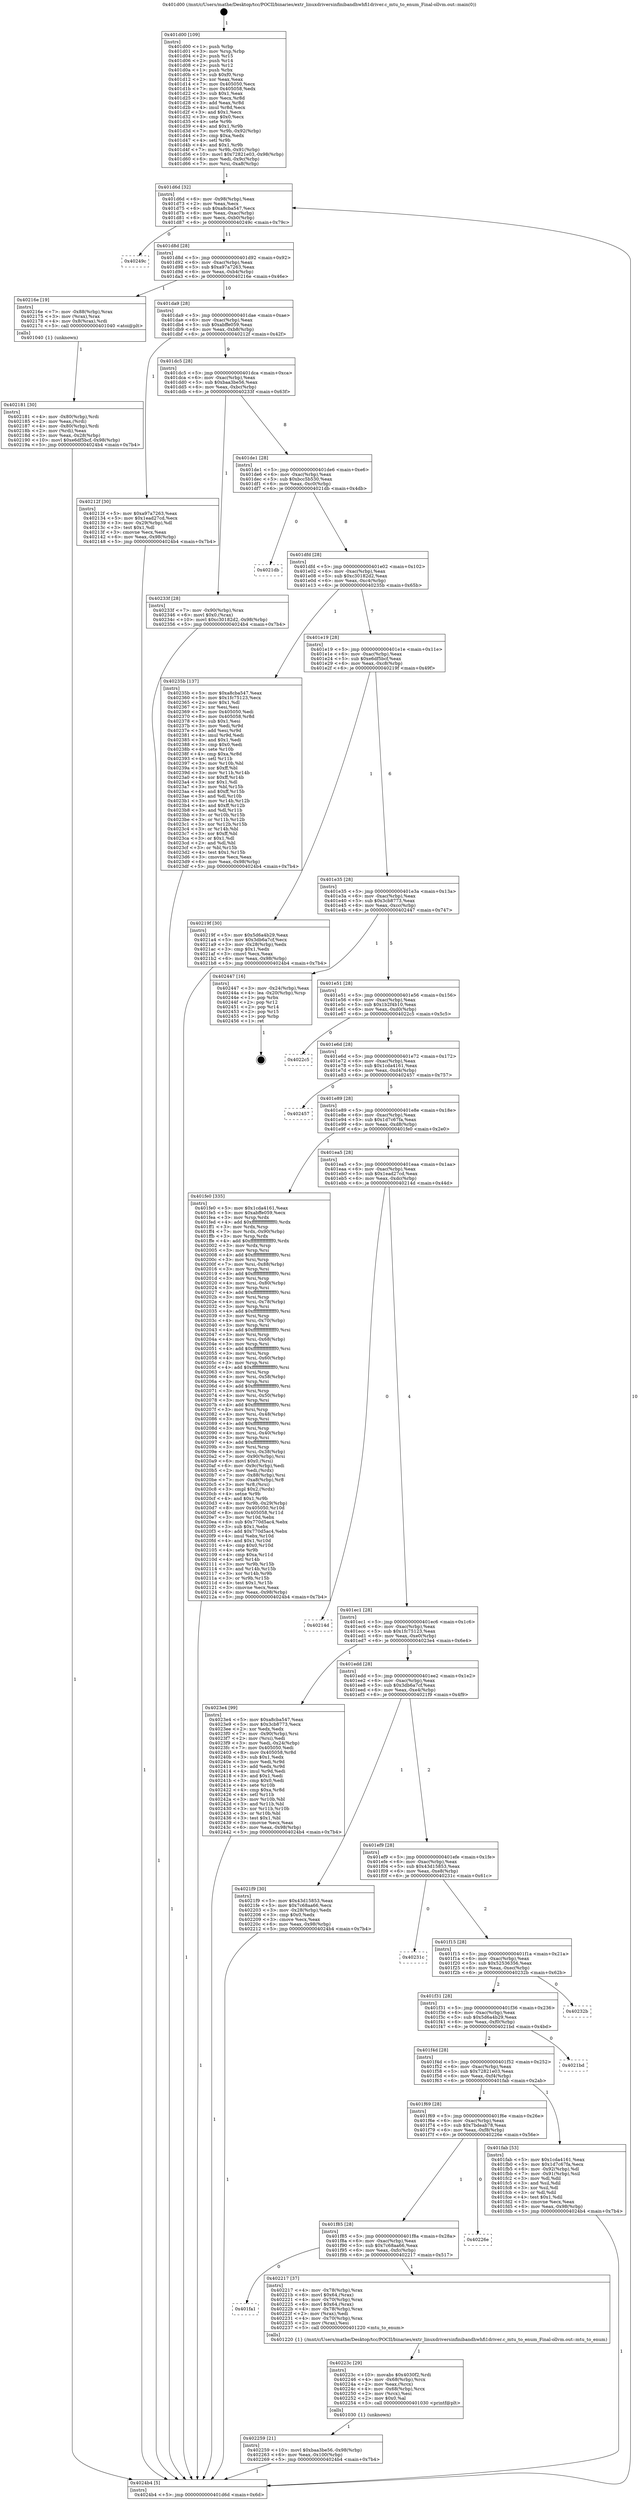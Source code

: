 digraph "0x401d00" {
  label = "0x401d00 (/mnt/c/Users/mathe/Desktop/tcc/POCII/binaries/extr_linuxdriversinfinibandhwhfi1driver.c_mtu_to_enum_Final-ollvm.out::main(0))"
  labelloc = "t"
  node[shape=record]

  Entry [label="",width=0.3,height=0.3,shape=circle,fillcolor=black,style=filled]
  "0x401d6d" [label="{
     0x401d6d [32]\l
     | [instrs]\l
     &nbsp;&nbsp;0x401d6d \<+6\>: mov -0x98(%rbp),%eax\l
     &nbsp;&nbsp;0x401d73 \<+2\>: mov %eax,%ecx\l
     &nbsp;&nbsp;0x401d75 \<+6\>: sub $0xa8cba547,%ecx\l
     &nbsp;&nbsp;0x401d7b \<+6\>: mov %eax,-0xac(%rbp)\l
     &nbsp;&nbsp;0x401d81 \<+6\>: mov %ecx,-0xb0(%rbp)\l
     &nbsp;&nbsp;0x401d87 \<+6\>: je 000000000040249c \<main+0x79c\>\l
  }"]
  "0x40249c" [label="{
     0x40249c\l
  }", style=dashed]
  "0x401d8d" [label="{
     0x401d8d [28]\l
     | [instrs]\l
     &nbsp;&nbsp;0x401d8d \<+5\>: jmp 0000000000401d92 \<main+0x92\>\l
     &nbsp;&nbsp;0x401d92 \<+6\>: mov -0xac(%rbp),%eax\l
     &nbsp;&nbsp;0x401d98 \<+5\>: sub $0xa97a7263,%eax\l
     &nbsp;&nbsp;0x401d9d \<+6\>: mov %eax,-0xb4(%rbp)\l
     &nbsp;&nbsp;0x401da3 \<+6\>: je 000000000040216e \<main+0x46e\>\l
  }"]
  Exit [label="",width=0.3,height=0.3,shape=circle,fillcolor=black,style=filled,peripheries=2]
  "0x40216e" [label="{
     0x40216e [19]\l
     | [instrs]\l
     &nbsp;&nbsp;0x40216e \<+7\>: mov -0x88(%rbp),%rax\l
     &nbsp;&nbsp;0x402175 \<+3\>: mov (%rax),%rax\l
     &nbsp;&nbsp;0x402178 \<+4\>: mov 0x8(%rax),%rdi\l
     &nbsp;&nbsp;0x40217c \<+5\>: call 0000000000401040 \<atoi@plt\>\l
     | [calls]\l
     &nbsp;&nbsp;0x401040 \{1\} (unknown)\l
  }"]
  "0x401da9" [label="{
     0x401da9 [28]\l
     | [instrs]\l
     &nbsp;&nbsp;0x401da9 \<+5\>: jmp 0000000000401dae \<main+0xae\>\l
     &nbsp;&nbsp;0x401dae \<+6\>: mov -0xac(%rbp),%eax\l
     &nbsp;&nbsp;0x401db4 \<+5\>: sub $0xabffe059,%eax\l
     &nbsp;&nbsp;0x401db9 \<+6\>: mov %eax,-0xb8(%rbp)\l
     &nbsp;&nbsp;0x401dbf \<+6\>: je 000000000040212f \<main+0x42f\>\l
  }"]
  "0x402259" [label="{
     0x402259 [21]\l
     | [instrs]\l
     &nbsp;&nbsp;0x402259 \<+10\>: movl $0xbaa3be56,-0x98(%rbp)\l
     &nbsp;&nbsp;0x402263 \<+6\>: mov %eax,-0x100(%rbp)\l
     &nbsp;&nbsp;0x402269 \<+5\>: jmp 00000000004024b4 \<main+0x7b4\>\l
  }"]
  "0x40212f" [label="{
     0x40212f [30]\l
     | [instrs]\l
     &nbsp;&nbsp;0x40212f \<+5\>: mov $0xa97a7263,%eax\l
     &nbsp;&nbsp;0x402134 \<+5\>: mov $0x1ead27cd,%ecx\l
     &nbsp;&nbsp;0x402139 \<+3\>: mov -0x29(%rbp),%dl\l
     &nbsp;&nbsp;0x40213c \<+3\>: test $0x1,%dl\l
     &nbsp;&nbsp;0x40213f \<+3\>: cmovne %ecx,%eax\l
     &nbsp;&nbsp;0x402142 \<+6\>: mov %eax,-0x98(%rbp)\l
     &nbsp;&nbsp;0x402148 \<+5\>: jmp 00000000004024b4 \<main+0x7b4\>\l
  }"]
  "0x401dc5" [label="{
     0x401dc5 [28]\l
     | [instrs]\l
     &nbsp;&nbsp;0x401dc5 \<+5\>: jmp 0000000000401dca \<main+0xca\>\l
     &nbsp;&nbsp;0x401dca \<+6\>: mov -0xac(%rbp),%eax\l
     &nbsp;&nbsp;0x401dd0 \<+5\>: sub $0xbaa3be56,%eax\l
     &nbsp;&nbsp;0x401dd5 \<+6\>: mov %eax,-0xbc(%rbp)\l
     &nbsp;&nbsp;0x401ddb \<+6\>: je 000000000040233f \<main+0x63f\>\l
  }"]
  "0x40223c" [label="{
     0x40223c [29]\l
     | [instrs]\l
     &nbsp;&nbsp;0x40223c \<+10\>: movabs $0x4030f2,%rdi\l
     &nbsp;&nbsp;0x402246 \<+4\>: mov -0x68(%rbp),%rcx\l
     &nbsp;&nbsp;0x40224a \<+2\>: mov %eax,(%rcx)\l
     &nbsp;&nbsp;0x40224c \<+4\>: mov -0x68(%rbp),%rcx\l
     &nbsp;&nbsp;0x402250 \<+2\>: mov (%rcx),%esi\l
     &nbsp;&nbsp;0x402252 \<+2\>: mov $0x0,%al\l
     &nbsp;&nbsp;0x402254 \<+5\>: call 0000000000401030 \<printf@plt\>\l
     | [calls]\l
     &nbsp;&nbsp;0x401030 \{1\} (unknown)\l
  }"]
  "0x40233f" [label="{
     0x40233f [28]\l
     | [instrs]\l
     &nbsp;&nbsp;0x40233f \<+7\>: mov -0x90(%rbp),%rax\l
     &nbsp;&nbsp;0x402346 \<+6\>: movl $0x0,(%rax)\l
     &nbsp;&nbsp;0x40234c \<+10\>: movl $0xc30182d2,-0x98(%rbp)\l
     &nbsp;&nbsp;0x402356 \<+5\>: jmp 00000000004024b4 \<main+0x7b4\>\l
  }"]
  "0x401de1" [label="{
     0x401de1 [28]\l
     | [instrs]\l
     &nbsp;&nbsp;0x401de1 \<+5\>: jmp 0000000000401de6 \<main+0xe6\>\l
     &nbsp;&nbsp;0x401de6 \<+6\>: mov -0xac(%rbp),%eax\l
     &nbsp;&nbsp;0x401dec \<+5\>: sub $0xbcc5b530,%eax\l
     &nbsp;&nbsp;0x401df1 \<+6\>: mov %eax,-0xc0(%rbp)\l
     &nbsp;&nbsp;0x401df7 \<+6\>: je 00000000004021db \<main+0x4db\>\l
  }"]
  "0x401fa1" [label="{
     0x401fa1\l
  }", style=dashed]
  "0x4021db" [label="{
     0x4021db\l
  }", style=dashed]
  "0x401dfd" [label="{
     0x401dfd [28]\l
     | [instrs]\l
     &nbsp;&nbsp;0x401dfd \<+5\>: jmp 0000000000401e02 \<main+0x102\>\l
     &nbsp;&nbsp;0x401e02 \<+6\>: mov -0xac(%rbp),%eax\l
     &nbsp;&nbsp;0x401e08 \<+5\>: sub $0xc30182d2,%eax\l
     &nbsp;&nbsp;0x401e0d \<+6\>: mov %eax,-0xc4(%rbp)\l
     &nbsp;&nbsp;0x401e13 \<+6\>: je 000000000040235b \<main+0x65b\>\l
  }"]
  "0x402217" [label="{
     0x402217 [37]\l
     | [instrs]\l
     &nbsp;&nbsp;0x402217 \<+4\>: mov -0x78(%rbp),%rax\l
     &nbsp;&nbsp;0x40221b \<+6\>: movl $0x64,(%rax)\l
     &nbsp;&nbsp;0x402221 \<+4\>: mov -0x70(%rbp),%rax\l
     &nbsp;&nbsp;0x402225 \<+6\>: movl $0x64,(%rax)\l
     &nbsp;&nbsp;0x40222b \<+4\>: mov -0x78(%rbp),%rax\l
     &nbsp;&nbsp;0x40222f \<+2\>: mov (%rax),%edi\l
     &nbsp;&nbsp;0x402231 \<+4\>: mov -0x70(%rbp),%rax\l
     &nbsp;&nbsp;0x402235 \<+2\>: mov (%rax),%esi\l
     &nbsp;&nbsp;0x402237 \<+5\>: call 0000000000401220 \<mtu_to_enum\>\l
     | [calls]\l
     &nbsp;&nbsp;0x401220 \{1\} (/mnt/c/Users/mathe/Desktop/tcc/POCII/binaries/extr_linuxdriversinfinibandhwhfi1driver.c_mtu_to_enum_Final-ollvm.out::mtu_to_enum)\l
  }"]
  "0x40235b" [label="{
     0x40235b [137]\l
     | [instrs]\l
     &nbsp;&nbsp;0x40235b \<+5\>: mov $0xa8cba547,%eax\l
     &nbsp;&nbsp;0x402360 \<+5\>: mov $0x1fc75123,%ecx\l
     &nbsp;&nbsp;0x402365 \<+2\>: mov $0x1,%dl\l
     &nbsp;&nbsp;0x402367 \<+2\>: xor %esi,%esi\l
     &nbsp;&nbsp;0x402369 \<+7\>: mov 0x405050,%edi\l
     &nbsp;&nbsp;0x402370 \<+8\>: mov 0x405058,%r8d\l
     &nbsp;&nbsp;0x402378 \<+3\>: sub $0x1,%esi\l
     &nbsp;&nbsp;0x40237b \<+3\>: mov %edi,%r9d\l
     &nbsp;&nbsp;0x40237e \<+3\>: add %esi,%r9d\l
     &nbsp;&nbsp;0x402381 \<+4\>: imul %r9d,%edi\l
     &nbsp;&nbsp;0x402385 \<+3\>: and $0x1,%edi\l
     &nbsp;&nbsp;0x402388 \<+3\>: cmp $0x0,%edi\l
     &nbsp;&nbsp;0x40238b \<+4\>: sete %r10b\l
     &nbsp;&nbsp;0x40238f \<+4\>: cmp $0xa,%r8d\l
     &nbsp;&nbsp;0x402393 \<+4\>: setl %r11b\l
     &nbsp;&nbsp;0x402397 \<+3\>: mov %r10b,%bl\l
     &nbsp;&nbsp;0x40239a \<+3\>: xor $0xff,%bl\l
     &nbsp;&nbsp;0x40239d \<+3\>: mov %r11b,%r14b\l
     &nbsp;&nbsp;0x4023a0 \<+4\>: xor $0xff,%r14b\l
     &nbsp;&nbsp;0x4023a4 \<+3\>: xor $0x1,%dl\l
     &nbsp;&nbsp;0x4023a7 \<+3\>: mov %bl,%r15b\l
     &nbsp;&nbsp;0x4023aa \<+4\>: and $0xff,%r15b\l
     &nbsp;&nbsp;0x4023ae \<+3\>: and %dl,%r10b\l
     &nbsp;&nbsp;0x4023b1 \<+3\>: mov %r14b,%r12b\l
     &nbsp;&nbsp;0x4023b4 \<+4\>: and $0xff,%r12b\l
     &nbsp;&nbsp;0x4023b8 \<+3\>: and %dl,%r11b\l
     &nbsp;&nbsp;0x4023bb \<+3\>: or %r10b,%r15b\l
     &nbsp;&nbsp;0x4023be \<+3\>: or %r11b,%r12b\l
     &nbsp;&nbsp;0x4023c1 \<+3\>: xor %r12b,%r15b\l
     &nbsp;&nbsp;0x4023c4 \<+3\>: or %r14b,%bl\l
     &nbsp;&nbsp;0x4023c7 \<+3\>: xor $0xff,%bl\l
     &nbsp;&nbsp;0x4023ca \<+3\>: or $0x1,%dl\l
     &nbsp;&nbsp;0x4023cd \<+2\>: and %dl,%bl\l
     &nbsp;&nbsp;0x4023cf \<+3\>: or %bl,%r15b\l
     &nbsp;&nbsp;0x4023d2 \<+4\>: test $0x1,%r15b\l
     &nbsp;&nbsp;0x4023d6 \<+3\>: cmovne %ecx,%eax\l
     &nbsp;&nbsp;0x4023d9 \<+6\>: mov %eax,-0x98(%rbp)\l
     &nbsp;&nbsp;0x4023df \<+5\>: jmp 00000000004024b4 \<main+0x7b4\>\l
  }"]
  "0x401e19" [label="{
     0x401e19 [28]\l
     | [instrs]\l
     &nbsp;&nbsp;0x401e19 \<+5\>: jmp 0000000000401e1e \<main+0x11e\>\l
     &nbsp;&nbsp;0x401e1e \<+6\>: mov -0xac(%rbp),%eax\l
     &nbsp;&nbsp;0x401e24 \<+5\>: sub $0xe6df5bcf,%eax\l
     &nbsp;&nbsp;0x401e29 \<+6\>: mov %eax,-0xc8(%rbp)\l
     &nbsp;&nbsp;0x401e2f \<+6\>: je 000000000040219f \<main+0x49f\>\l
  }"]
  "0x401f85" [label="{
     0x401f85 [28]\l
     | [instrs]\l
     &nbsp;&nbsp;0x401f85 \<+5\>: jmp 0000000000401f8a \<main+0x28a\>\l
     &nbsp;&nbsp;0x401f8a \<+6\>: mov -0xac(%rbp),%eax\l
     &nbsp;&nbsp;0x401f90 \<+5\>: sub $0x7c68aa66,%eax\l
     &nbsp;&nbsp;0x401f95 \<+6\>: mov %eax,-0xfc(%rbp)\l
     &nbsp;&nbsp;0x401f9b \<+6\>: je 0000000000402217 \<main+0x517\>\l
  }"]
  "0x40219f" [label="{
     0x40219f [30]\l
     | [instrs]\l
     &nbsp;&nbsp;0x40219f \<+5\>: mov $0x5d6a4b29,%eax\l
     &nbsp;&nbsp;0x4021a4 \<+5\>: mov $0x3db6a7cf,%ecx\l
     &nbsp;&nbsp;0x4021a9 \<+3\>: mov -0x28(%rbp),%edx\l
     &nbsp;&nbsp;0x4021ac \<+3\>: cmp $0x1,%edx\l
     &nbsp;&nbsp;0x4021af \<+3\>: cmovl %ecx,%eax\l
     &nbsp;&nbsp;0x4021b2 \<+6\>: mov %eax,-0x98(%rbp)\l
     &nbsp;&nbsp;0x4021b8 \<+5\>: jmp 00000000004024b4 \<main+0x7b4\>\l
  }"]
  "0x401e35" [label="{
     0x401e35 [28]\l
     | [instrs]\l
     &nbsp;&nbsp;0x401e35 \<+5\>: jmp 0000000000401e3a \<main+0x13a\>\l
     &nbsp;&nbsp;0x401e3a \<+6\>: mov -0xac(%rbp),%eax\l
     &nbsp;&nbsp;0x401e40 \<+5\>: sub $0x3cb8773,%eax\l
     &nbsp;&nbsp;0x401e45 \<+6\>: mov %eax,-0xcc(%rbp)\l
     &nbsp;&nbsp;0x401e4b \<+6\>: je 0000000000402447 \<main+0x747\>\l
  }"]
  "0x40226e" [label="{
     0x40226e\l
  }", style=dashed]
  "0x402447" [label="{
     0x402447 [16]\l
     | [instrs]\l
     &nbsp;&nbsp;0x402447 \<+3\>: mov -0x24(%rbp),%eax\l
     &nbsp;&nbsp;0x40244a \<+4\>: lea -0x20(%rbp),%rsp\l
     &nbsp;&nbsp;0x40244e \<+1\>: pop %rbx\l
     &nbsp;&nbsp;0x40244f \<+2\>: pop %r12\l
     &nbsp;&nbsp;0x402451 \<+2\>: pop %r14\l
     &nbsp;&nbsp;0x402453 \<+2\>: pop %r15\l
     &nbsp;&nbsp;0x402455 \<+1\>: pop %rbp\l
     &nbsp;&nbsp;0x402456 \<+1\>: ret\l
  }"]
  "0x401e51" [label="{
     0x401e51 [28]\l
     | [instrs]\l
     &nbsp;&nbsp;0x401e51 \<+5\>: jmp 0000000000401e56 \<main+0x156\>\l
     &nbsp;&nbsp;0x401e56 \<+6\>: mov -0xac(%rbp),%eax\l
     &nbsp;&nbsp;0x401e5c \<+5\>: sub $0x1b2f4b10,%eax\l
     &nbsp;&nbsp;0x401e61 \<+6\>: mov %eax,-0xd0(%rbp)\l
     &nbsp;&nbsp;0x401e67 \<+6\>: je 00000000004022c5 \<main+0x5c5\>\l
  }"]
  "0x402181" [label="{
     0x402181 [30]\l
     | [instrs]\l
     &nbsp;&nbsp;0x402181 \<+4\>: mov -0x80(%rbp),%rdi\l
     &nbsp;&nbsp;0x402185 \<+2\>: mov %eax,(%rdi)\l
     &nbsp;&nbsp;0x402187 \<+4\>: mov -0x80(%rbp),%rdi\l
     &nbsp;&nbsp;0x40218b \<+2\>: mov (%rdi),%eax\l
     &nbsp;&nbsp;0x40218d \<+3\>: mov %eax,-0x28(%rbp)\l
     &nbsp;&nbsp;0x402190 \<+10\>: movl $0xe6df5bcf,-0x98(%rbp)\l
     &nbsp;&nbsp;0x40219a \<+5\>: jmp 00000000004024b4 \<main+0x7b4\>\l
  }"]
  "0x4022c5" [label="{
     0x4022c5\l
  }", style=dashed]
  "0x401e6d" [label="{
     0x401e6d [28]\l
     | [instrs]\l
     &nbsp;&nbsp;0x401e6d \<+5\>: jmp 0000000000401e72 \<main+0x172\>\l
     &nbsp;&nbsp;0x401e72 \<+6\>: mov -0xac(%rbp),%eax\l
     &nbsp;&nbsp;0x401e78 \<+5\>: sub $0x1cda4161,%eax\l
     &nbsp;&nbsp;0x401e7d \<+6\>: mov %eax,-0xd4(%rbp)\l
     &nbsp;&nbsp;0x401e83 \<+6\>: je 0000000000402457 \<main+0x757\>\l
  }"]
  "0x401d00" [label="{
     0x401d00 [109]\l
     | [instrs]\l
     &nbsp;&nbsp;0x401d00 \<+1\>: push %rbp\l
     &nbsp;&nbsp;0x401d01 \<+3\>: mov %rsp,%rbp\l
     &nbsp;&nbsp;0x401d04 \<+2\>: push %r15\l
     &nbsp;&nbsp;0x401d06 \<+2\>: push %r14\l
     &nbsp;&nbsp;0x401d08 \<+2\>: push %r12\l
     &nbsp;&nbsp;0x401d0a \<+1\>: push %rbx\l
     &nbsp;&nbsp;0x401d0b \<+7\>: sub $0xf0,%rsp\l
     &nbsp;&nbsp;0x401d12 \<+2\>: xor %eax,%eax\l
     &nbsp;&nbsp;0x401d14 \<+7\>: mov 0x405050,%ecx\l
     &nbsp;&nbsp;0x401d1b \<+7\>: mov 0x405058,%edx\l
     &nbsp;&nbsp;0x401d22 \<+3\>: sub $0x1,%eax\l
     &nbsp;&nbsp;0x401d25 \<+3\>: mov %ecx,%r8d\l
     &nbsp;&nbsp;0x401d28 \<+3\>: add %eax,%r8d\l
     &nbsp;&nbsp;0x401d2b \<+4\>: imul %r8d,%ecx\l
     &nbsp;&nbsp;0x401d2f \<+3\>: and $0x1,%ecx\l
     &nbsp;&nbsp;0x401d32 \<+3\>: cmp $0x0,%ecx\l
     &nbsp;&nbsp;0x401d35 \<+4\>: sete %r9b\l
     &nbsp;&nbsp;0x401d39 \<+4\>: and $0x1,%r9b\l
     &nbsp;&nbsp;0x401d3d \<+7\>: mov %r9b,-0x92(%rbp)\l
     &nbsp;&nbsp;0x401d44 \<+3\>: cmp $0xa,%edx\l
     &nbsp;&nbsp;0x401d47 \<+4\>: setl %r9b\l
     &nbsp;&nbsp;0x401d4b \<+4\>: and $0x1,%r9b\l
     &nbsp;&nbsp;0x401d4f \<+7\>: mov %r9b,-0x91(%rbp)\l
     &nbsp;&nbsp;0x401d56 \<+10\>: movl $0x72821e03,-0x98(%rbp)\l
     &nbsp;&nbsp;0x401d60 \<+6\>: mov %edi,-0x9c(%rbp)\l
     &nbsp;&nbsp;0x401d66 \<+7\>: mov %rsi,-0xa8(%rbp)\l
  }"]
  "0x402457" [label="{
     0x402457\l
  }", style=dashed]
  "0x401e89" [label="{
     0x401e89 [28]\l
     | [instrs]\l
     &nbsp;&nbsp;0x401e89 \<+5\>: jmp 0000000000401e8e \<main+0x18e\>\l
     &nbsp;&nbsp;0x401e8e \<+6\>: mov -0xac(%rbp),%eax\l
     &nbsp;&nbsp;0x401e94 \<+5\>: sub $0x1d7c67fa,%eax\l
     &nbsp;&nbsp;0x401e99 \<+6\>: mov %eax,-0xd8(%rbp)\l
     &nbsp;&nbsp;0x401e9f \<+6\>: je 0000000000401fe0 \<main+0x2e0\>\l
  }"]
  "0x4024b4" [label="{
     0x4024b4 [5]\l
     | [instrs]\l
     &nbsp;&nbsp;0x4024b4 \<+5\>: jmp 0000000000401d6d \<main+0x6d\>\l
  }"]
  "0x401fe0" [label="{
     0x401fe0 [335]\l
     | [instrs]\l
     &nbsp;&nbsp;0x401fe0 \<+5\>: mov $0x1cda4161,%eax\l
     &nbsp;&nbsp;0x401fe5 \<+5\>: mov $0xabffe059,%ecx\l
     &nbsp;&nbsp;0x401fea \<+3\>: mov %rsp,%rdx\l
     &nbsp;&nbsp;0x401fed \<+4\>: add $0xfffffffffffffff0,%rdx\l
     &nbsp;&nbsp;0x401ff1 \<+3\>: mov %rdx,%rsp\l
     &nbsp;&nbsp;0x401ff4 \<+7\>: mov %rdx,-0x90(%rbp)\l
     &nbsp;&nbsp;0x401ffb \<+3\>: mov %rsp,%rdx\l
     &nbsp;&nbsp;0x401ffe \<+4\>: add $0xfffffffffffffff0,%rdx\l
     &nbsp;&nbsp;0x402002 \<+3\>: mov %rdx,%rsp\l
     &nbsp;&nbsp;0x402005 \<+3\>: mov %rsp,%rsi\l
     &nbsp;&nbsp;0x402008 \<+4\>: add $0xfffffffffffffff0,%rsi\l
     &nbsp;&nbsp;0x40200c \<+3\>: mov %rsi,%rsp\l
     &nbsp;&nbsp;0x40200f \<+7\>: mov %rsi,-0x88(%rbp)\l
     &nbsp;&nbsp;0x402016 \<+3\>: mov %rsp,%rsi\l
     &nbsp;&nbsp;0x402019 \<+4\>: add $0xfffffffffffffff0,%rsi\l
     &nbsp;&nbsp;0x40201d \<+3\>: mov %rsi,%rsp\l
     &nbsp;&nbsp;0x402020 \<+4\>: mov %rsi,-0x80(%rbp)\l
     &nbsp;&nbsp;0x402024 \<+3\>: mov %rsp,%rsi\l
     &nbsp;&nbsp;0x402027 \<+4\>: add $0xfffffffffffffff0,%rsi\l
     &nbsp;&nbsp;0x40202b \<+3\>: mov %rsi,%rsp\l
     &nbsp;&nbsp;0x40202e \<+4\>: mov %rsi,-0x78(%rbp)\l
     &nbsp;&nbsp;0x402032 \<+3\>: mov %rsp,%rsi\l
     &nbsp;&nbsp;0x402035 \<+4\>: add $0xfffffffffffffff0,%rsi\l
     &nbsp;&nbsp;0x402039 \<+3\>: mov %rsi,%rsp\l
     &nbsp;&nbsp;0x40203c \<+4\>: mov %rsi,-0x70(%rbp)\l
     &nbsp;&nbsp;0x402040 \<+3\>: mov %rsp,%rsi\l
     &nbsp;&nbsp;0x402043 \<+4\>: add $0xfffffffffffffff0,%rsi\l
     &nbsp;&nbsp;0x402047 \<+3\>: mov %rsi,%rsp\l
     &nbsp;&nbsp;0x40204a \<+4\>: mov %rsi,-0x68(%rbp)\l
     &nbsp;&nbsp;0x40204e \<+3\>: mov %rsp,%rsi\l
     &nbsp;&nbsp;0x402051 \<+4\>: add $0xfffffffffffffff0,%rsi\l
     &nbsp;&nbsp;0x402055 \<+3\>: mov %rsi,%rsp\l
     &nbsp;&nbsp;0x402058 \<+4\>: mov %rsi,-0x60(%rbp)\l
     &nbsp;&nbsp;0x40205c \<+3\>: mov %rsp,%rsi\l
     &nbsp;&nbsp;0x40205f \<+4\>: add $0xfffffffffffffff0,%rsi\l
     &nbsp;&nbsp;0x402063 \<+3\>: mov %rsi,%rsp\l
     &nbsp;&nbsp;0x402066 \<+4\>: mov %rsi,-0x58(%rbp)\l
     &nbsp;&nbsp;0x40206a \<+3\>: mov %rsp,%rsi\l
     &nbsp;&nbsp;0x40206d \<+4\>: add $0xfffffffffffffff0,%rsi\l
     &nbsp;&nbsp;0x402071 \<+3\>: mov %rsi,%rsp\l
     &nbsp;&nbsp;0x402074 \<+4\>: mov %rsi,-0x50(%rbp)\l
     &nbsp;&nbsp;0x402078 \<+3\>: mov %rsp,%rsi\l
     &nbsp;&nbsp;0x40207b \<+4\>: add $0xfffffffffffffff0,%rsi\l
     &nbsp;&nbsp;0x40207f \<+3\>: mov %rsi,%rsp\l
     &nbsp;&nbsp;0x402082 \<+4\>: mov %rsi,-0x48(%rbp)\l
     &nbsp;&nbsp;0x402086 \<+3\>: mov %rsp,%rsi\l
     &nbsp;&nbsp;0x402089 \<+4\>: add $0xfffffffffffffff0,%rsi\l
     &nbsp;&nbsp;0x40208d \<+3\>: mov %rsi,%rsp\l
     &nbsp;&nbsp;0x402090 \<+4\>: mov %rsi,-0x40(%rbp)\l
     &nbsp;&nbsp;0x402094 \<+3\>: mov %rsp,%rsi\l
     &nbsp;&nbsp;0x402097 \<+4\>: add $0xfffffffffffffff0,%rsi\l
     &nbsp;&nbsp;0x40209b \<+3\>: mov %rsi,%rsp\l
     &nbsp;&nbsp;0x40209e \<+4\>: mov %rsi,-0x38(%rbp)\l
     &nbsp;&nbsp;0x4020a2 \<+7\>: mov -0x90(%rbp),%rsi\l
     &nbsp;&nbsp;0x4020a9 \<+6\>: movl $0x0,(%rsi)\l
     &nbsp;&nbsp;0x4020af \<+6\>: mov -0x9c(%rbp),%edi\l
     &nbsp;&nbsp;0x4020b5 \<+2\>: mov %edi,(%rdx)\l
     &nbsp;&nbsp;0x4020b7 \<+7\>: mov -0x88(%rbp),%rsi\l
     &nbsp;&nbsp;0x4020be \<+7\>: mov -0xa8(%rbp),%r8\l
     &nbsp;&nbsp;0x4020c5 \<+3\>: mov %r8,(%rsi)\l
     &nbsp;&nbsp;0x4020c8 \<+3\>: cmpl $0x2,(%rdx)\l
     &nbsp;&nbsp;0x4020cb \<+4\>: setne %r9b\l
     &nbsp;&nbsp;0x4020cf \<+4\>: and $0x1,%r9b\l
     &nbsp;&nbsp;0x4020d3 \<+4\>: mov %r9b,-0x29(%rbp)\l
     &nbsp;&nbsp;0x4020d7 \<+8\>: mov 0x405050,%r10d\l
     &nbsp;&nbsp;0x4020df \<+8\>: mov 0x405058,%r11d\l
     &nbsp;&nbsp;0x4020e7 \<+3\>: mov %r10d,%ebx\l
     &nbsp;&nbsp;0x4020ea \<+6\>: sub $0x770d5ac4,%ebx\l
     &nbsp;&nbsp;0x4020f0 \<+3\>: sub $0x1,%ebx\l
     &nbsp;&nbsp;0x4020f3 \<+6\>: add $0x770d5ac4,%ebx\l
     &nbsp;&nbsp;0x4020f9 \<+4\>: imul %ebx,%r10d\l
     &nbsp;&nbsp;0x4020fd \<+4\>: and $0x1,%r10d\l
     &nbsp;&nbsp;0x402101 \<+4\>: cmp $0x0,%r10d\l
     &nbsp;&nbsp;0x402105 \<+4\>: sete %r9b\l
     &nbsp;&nbsp;0x402109 \<+4\>: cmp $0xa,%r11d\l
     &nbsp;&nbsp;0x40210d \<+4\>: setl %r14b\l
     &nbsp;&nbsp;0x402111 \<+3\>: mov %r9b,%r15b\l
     &nbsp;&nbsp;0x402114 \<+3\>: and %r14b,%r15b\l
     &nbsp;&nbsp;0x402117 \<+3\>: xor %r14b,%r9b\l
     &nbsp;&nbsp;0x40211a \<+3\>: or %r9b,%r15b\l
     &nbsp;&nbsp;0x40211d \<+4\>: test $0x1,%r15b\l
     &nbsp;&nbsp;0x402121 \<+3\>: cmovne %ecx,%eax\l
     &nbsp;&nbsp;0x402124 \<+6\>: mov %eax,-0x98(%rbp)\l
     &nbsp;&nbsp;0x40212a \<+5\>: jmp 00000000004024b4 \<main+0x7b4\>\l
  }"]
  "0x401ea5" [label="{
     0x401ea5 [28]\l
     | [instrs]\l
     &nbsp;&nbsp;0x401ea5 \<+5\>: jmp 0000000000401eaa \<main+0x1aa\>\l
     &nbsp;&nbsp;0x401eaa \<+6\>: mov -0xac(%rbp),%eax\l
     &nbsp;&nbsp;0x401eb0 \<+5\>: sub $0x1ead27cd,%eax\l
     &nbsp;&nbsp;0x401eb5 \<+6\>: mov %eax,-0xdc(%rbp)\l
     &nbsp;&nbsp;0x401ebb \<+6\>: je 000000000040214d \<main+0x44d\>\l
  }"]
  "0x401f69" [label="{
     0x401f69 [28]\l
     | [instrs]\l
     &nbsp;&nbsp;0x401f69 \<+5\>: jmp 0000000000401f6e \<main+0x26e\>\l
     &nbsp;&nbsp;0x401f6e \<+6\>: mov -0xac(%rbp),%eax\l
     &nbsp;&nbsp;0x401f74 \<+5\>: sub $0x7bdeab78,%eax\l
     &nbsp;&nbsp;0x401f79 \<+6\>: mov %eax,-0xf8(%rbp)\l
     &nbsp;&nbsp;0x401f7f \<+6\>: je 000000000040226e \<main+0x56e\>\l
  }"]
  "0x40214d" [label="{
     0x40214d\l
  }", style=dashed]
  "0x401ec1" [label="{
     0x401ec1 [28]\l
     | [instrs]\l
     &nbsp;&nbsp;0x401ec1 \<+5\>: jmp 0000000000401ec6 \<main+0x1c6\>\l
     &nbsp;&nbsp;0x401ec6 \<+6\>: mov -0xac(%rbp),%eax\l
     &nbsp;&nbsp;0x401ecc \<+5\>: sub $0x1fc75123,%eax\l
     &nbsp;&nbsp;0x401ed1 \<+6\>: mov %eax,-0xe0(%rbp)\l
     &nbsp;&nbsp;0x401ed7 \<+6\>: je 00000000004023e4 \<main+0x6e4\>\l
  }"]
  "0x401fab" [label="{
     0x401fab [53]\l
     | [instrs]\l
     &nbsp;&nbsp;0x401fab \<+5\>: mov $0x1cda4161,%eax\l
     &nbsp;&nbsp;0x401fb0 \<+5\>: mov $0x1d7c67fa,%ecx\l
     &nbsp;&nbsp;0x401fb5 \<+6\>: mov -0x92(%rbp),%dl\l
     &nbsp;&nbsp;0x401fbb \<+7\>: mov -0x91(%rbp),%sil\l
     &nbsp;&nbsp;0x401fc2 \<+3\>: mov %dl,%dil\l
     &nbsp;&nbsp;0x401fc5 \<+3\>: and %sil,%dil\l
     &nbsp;&nbsp;0x401fc8 \<+3\>: xor %sil,%dl\l
     &nbsp;&nbsp;0x401fcb \<+3\>: or %dl,%dil\l
     &nbsp;&nbsp;0x401fce \<+4\>: test $0x1,%dil\l
     &nbsp;&nbsp;0x401fd2 \<+3\>: cmovne %ecx,%eax\l
     &nbsp;&nbsp;0x401fd5 \<+6\>: mov %eax,-0x98(%rbp)\l
     &nbsp;&nbsp;0x401fdb \<+5\>: jmp 00000000004024b4 \<main+0x7b4\>\l
  }"]
  "0x4023e4" [label="{
     0x4023e4 [99]\l
     | [instrs]\l
     &nbsp;&nbsp;0x4023e4 \<+5\>: mov $0xa8cba547,%eax\l
     &nbsp;&nbsp;0x4023e9 \<+5\>: mov $0x3cb8773,%ecx\l
     &nbsp;&nbsp;0x4023ee \<+2\>: xor %edx,%edx\l
     &nbsp;&nbsp;0x4023f0 \<+7\>: mov -0x90(%rbp),%rsi\l
     &nbsp;&nbsp;0x4023f7 \<+2\>: mov (%rsi),%edi\l
     &nbsp;&nbsp;0x4023f9 \<+3\>: mov %edi,-0x24(%rbp)\l
     &nbsp;&nbsp;0x4023fc \<+7\>: mov 0x405050,%edi\l
     &nbsp;&nbsp;0x402403 \<+8\>: mov 0x405058,%r8d\l
     &nbsp;&nbsp;0x40240b \<+3\>: sub $0x1,%edx\l
     &nbsp;&nbsp;0x40240e \<+3\>: mov %edi,%r9d\l
     &nbsp;&nbsp;0x402411 \<+3\>: add %edx,%r9d\l
     &nbsp;&nbsp;0x402414 \<+4\>: imul %r9d,%edi\l
     &nbsp;&nbsp;0x402418 \<+3\>: and $0x1,%edi\l
     &nbsp;&nbsp;0x40241b \<+3\>: cmp $0x0,%edi\l
     &nbsp;&nbsp;0x40241e \<+4\>: sete %r10b\l
     &nbsp;&nbsp;0x402422 \<+4\>: cmp $0xa,%r8d\l
     &nbsp;&nbsp;0x402426 \<+4\>: setl %r11b\l
     &nbsp;&nbsp;0x40242a \<+3\>: mov %r10b,%bl\l
     &nbsp;&nbsp;0x40242d \<+3\>: and %r11b,%bl\l
     &nbsp;&nbsp;0x402430 \<+3\>: xor %r11b,%r10b\l
     &nbsp;&nbsp;0x402433 \<+3\>: or %r10b,%bl\l
     &nbsp;&nbsp;0x402436 \<+3\>: test $0x1,%bl\l
     &nbsp;&nbsp;0x402439 \<+3\>: cmovne %ecx,%eax\l
     &nbsp;&nbsp;0x40243c \<+6\>: mov %eax,-0x98(%rbp)\l
     &nbsp;&nbsp;0x402442 \<+5\>: jmp 00000000004024b4 \<main+0x7b4\>\l
  }"]
  "0x401edd" [label="{
     0x401edd [28]\l
     | [instrs]\l
     &nbsp;&nbsp;0x401edd \<+5\>: jmp 0000000000401ee2 \<main+0x1e2\>\l
     &nbsp;&nbsp;0x401ee2 \<+6\>: mov -0xac(%rbp),%eax\l
     &nbsp;&nbsp;0x401ee8 \<+5\>: sub $0x3db6a7cf,%eax\l
     &nbsp;&nbsp;0x401eed \<+6\>: mov %eax,-0xe4(%rbp)\l
     &nbsp;&nbsp;0x401ef3 \<+6\>: je 00000000004021f9 \<main+0x4f9\>\l
  }"]
  "0x401f4d" [label="{
     0x401f4d [28]\l
     | [instrs]\l
     &nbsp;&nbsp;0x401f4d \<+5\>: jmp 0000000000401f52 \<main+0x252\>\l
     &nbsp;&nbsp;0x401f52 \<+6\>: mov -0xac(%rbp),%eax\l
     &nbsp;&nbsp;0x401f58 \<+5\>: sub $0x72821e03,%eax\l
     &nbsp;&nbsp;0x401f5d \<+6\>: mov %eax,-0xf4(%rbp)\l
     &nbsp;&nbsp;0x401f63 \<+6\>: je 0000000000401fab \<main+0x2ab\>\l
  }"]
  "0x4021f9" [label="{
     0x4021f9 [30]\l
     | [instrs]\l
     &nbsp;&nbsp;0x4021f9 \<+5\>: mov $0x43d15853,%eax\l
     &nbsp;&nbsp;0x4021fe \<+5\>: mov $0x7c68aa66,%ecx\l
     &nbsp;&nbsp;0x402203 \<+3\>: mov -0x28(%rbp),%edx\l
     &nbsp;&nbsp;0x402206 \<+3\>: cmp $0x0,%edx\l
     &nbsp;&nbsp;0x402209 \<+3\>: cmove %ecx,%eax\l
     &nbsp;&nbsp;0x40220c \<+6\>: mov %eax,-0x98(%rbp)\l
     &nbsp;&nbsp;0x402212 \<+5\>: jmp 00000000004024b4 \<main+0x7b4\>\l
  }"]
  "0x401ef9" [label="{
     0x401ef9 [28]\l
     | [instrs]\l
     &nbsp;&nbsp;0x401ef9 \<+5\>: jmp 0000000000401efe \<main+0x1fe\>\l
     &nbsp;&nbsp;0x401efe \<+6\>: mov -0xac(%rbp),%eax\l
     &nbsp;&nbsp;0x401f04 \<+5\>: sub $0x43d15853,%eax\l
     &nbsp;&nbsp;0x401f09 \<+6\>: mov %eax,-0xe8(%rbp)\l
     &nbsp;&nbsp;0x401f0f \<+6\>: je 000000000040231c \<main+0x61c\>\l
  }"]
  "0x4021bd" [label="{
     0x4021bd\l
  }", style=dashed]
  "0x40231c" [label="{
     0x40231c\l
  }", style=dashed]
  "0x401f15" [label="{
     0x401f15 [28]\l
     | [instrs]\l
     &nbsp;&nbsp;0x401f15 \<+5\>: jmp 0000000000401f1a \<main+0x21a\>\l
     &nbsp;&nbsp;0x401f1a \<+6\>: mov -0xac(%rbp),%eax\l
     &nbsp;&nbsp;0x401f20 \<+5\>: sub $0x52536356,%eax\l
     &nbsp;&nbsp;0x401f25 \<+6\>: mov %eax,-0xec(%rbp)\l
     &nbsp;&nbsp;0x401f2b \<+6\>: je 000000000040232b \<main+0x62b\>\l
  }"]
  "0x401f31" [label="{
     0x401f31 [28]\l
     | [instrs]\l
     &nbsp;&nbsp;0x401f31 \<+5\>: jmp 0000000000401f36 \<main+0x236\>\l
     &nbsp;&nbsp;0x401f36 \<+6\>: mov -0xac(%rbp),%eax\l
     &nbsp;&nbsp;0x401f3c \<+5\>: sub $0x5d6a4b29,%eax\l
     &nbsp;&nbsp;0x401f41 \<+6\>: mov %eax,-0xf0(%rbp)\l
     &nbsp;&nbsp;0x401f47 \<+6\>: je 00000000004021bd \<main+0x4bd\>\l
  }"]
  "0x40232b" [label="{
     0x40232b\l
  }", style=dashed]
  Entry -> "0x401d00" [label=" 1"]
  "0x401d6d" -> "0x40249c" [label=" 0"]
  "0x401d6d" -> "0x401d8d" [label=" 11"]
  "0x402447" -> Exit [label=" 1"]
  "0x401d8d" -> "0x40216e" [label=" 1"]
  "0x401d8d" -> "0x401da9" [label=" 10"]
  "0x4023e4" -> "0x4024b4" [label=" 1"]
  "0x401da9" -> "0x40212f" [label=" 1"]
  "0x401da9" -> "0x401dc5" [label=" 9"]
  "0x40235b" -> "0x4024b4" [label=" 1"]
  "0x401dc5" -> "0x40233f" [label=" 1"]
  "0x401dc5" -> "0x401de1" [label=" 8"]
  "0x40233f" -> "0x4024b4" [label=" 1"]
  "0x401de1" -> "0x4021db" [label=" 0"]
  "0x401de1" -> "0x401dfd" [label=" 8"]
  "0x402259" -> "0x4024b4" [label=" 1"]
  "0x401dfd" -> "0x40235b" [label=" 1"]
  "0x401dfd" -> "0x401e19" [label=" 7"]
  "0x40223c" -> "0x402259" [label=" 1"]
  "0x401e19" -> "0x40219f" [label=" 1"]
  "0x401e19" -> "0x401e35" [label=" 6"]
  "0x401f85" -> "0x401fa1" [label=" 0"]
  "0x401e35" -> "0x402447" [label=" 1"]
  "0x401e35" -> "0x401e51" [label=" 5"]
  "0x401f85" -> "0x402217" [label=" 1"]
  "0x401e51" -> "0x4022c5" [label=" 0"]
  "0x401e51" -> "0x401e6d" [label=" 5"]
  "0x401f69" -> "0x401f85" [label=" 1"]
  "0x401e6d" -> "0x402457" [label=" 0"]
  "0x401e6d" -> "0x401e89" [label=" 5"]
  "0x402217" -> "0x40223c" [label=" 1"]
  "0x401e89" -> "0x401fe0" [label=" 1"]
  "0x401e89" -> "0x401ea5" [label=" 4"]
  "0x4021f9" -> "0x4024b4" [label=" 1"]
  "0x401ea5" -> "0x40214d" [label=" 0"]
  "0x401ea5" -> "0x401ec1" [label=" 4"]
  "0x40219f" -> "0x4024b4" [label=" 1"]
  "0x401ec1" -> "0x4023e4" [label=" 1"]
  "0x401ec1" -> "0x401edd" [label=" 3"]
  "0x402181" -> "0x4024b4" [label=" 1"]
  "0x401edd" -> "0x4021f9" [label=" 1"]
  "0x401edd" -> "0x401ef9" [label=" 2"]
  "0x40212f" -> "0x4024b4" [label=" 1"]
  "0x401ef9" -> "0x40231c" [label=" 0"]
  "0x401ef9" -> "0x401f15" [label=" 2"]
  "0x401fe0" -> "0x4024b4" [label=" 1"]
  "0x401f15" -> "0x40232b" [label=" 0"]
  "0x401f15" -> "0x401f31" [label=" 2"]
  "0x401f69" -> "0x40226e" [label=" 0"]
  "0x401f31" -> "0x4021bd" [label=" 0"]
  "0x401f31" -> "0x401f4d" [label=" 2"]
  "0x40216e" -> "0x402181" [label=" 1"]
  "0x401f4d" -> "0x401fab" [label=" 1"]
  "0x401f4d" -> "0x401f69" [label=" 1"]
  "0x401fab" -> "0x4024b4" [label=" 1"]
  "0x401d00" -> "0x401d6d" [label=" 1"]
  "0x4024b4" -> "0x401d6d" [label=" 10"]
}

